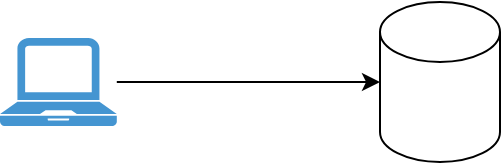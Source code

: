 <mxfile version="13.6.5" type="github">
  <diagram id="TU-M1Av9xpNzfYH4rzJ3" name="Page-1">
    <mxGraphModel dx="946" dy="614" grid="1" gridSize="10" guides="1" tooltips="1" connect="1" arrows="1" fold="1" page="1" pageScale="1" pageWidth="827" pageHeight="1169" math="0" shadow="0">
      <root>
        <mxCell id="0" />
        <mxCell id="1" parent="0" />
        <mxCell id="IK37PlNrV0NtEaVEGTwx-1" value="" style="shape=cylinder2;whiteSpace=wrap;html=1;boundedLbl=1;backgroundOutline=1;size=15;" vertex="1" parent="1">
          <mxGeometry x="320" y="62" width="60" height="80" as="geometry" />
        </mxCell>
        <mxCell id="IK37PlNrV0NtEaVEGTwx-3" value="" style="edgeStyle=orthogonalEdgeStyle;rounded=0;orthogonalLoop=1;jettySize=auto;html=1;" edge="1" parent="1" source="IK37PlNrV0NtEaVEGTwx-2" target="IK37PlNrV0NtEaVEGTwx-1">
          <mxGeometry relative="1" as="geometry" />
        </mxCell>
        <mxCell id="IK37PlNrV0NtEaVEGTwx-2" value="" style="pointerEvents=1;shadow=0;dashed=0;html=1;strokeColor=none;fillColor=#4495D1;labelPosition=center;verticalLabelPosition=bottom;verticalAlign=top;align=center;outlineConnect=0;shape=mxgraph.veeam.laptop;" vertex="1" parent="1">
          <mxGeometry x="130" y="80" width="58.4" height="44" as="geometry" />
        </mxCell>
      </root>
    </mxGraphModel>
  </diagram>
</mxfile>
